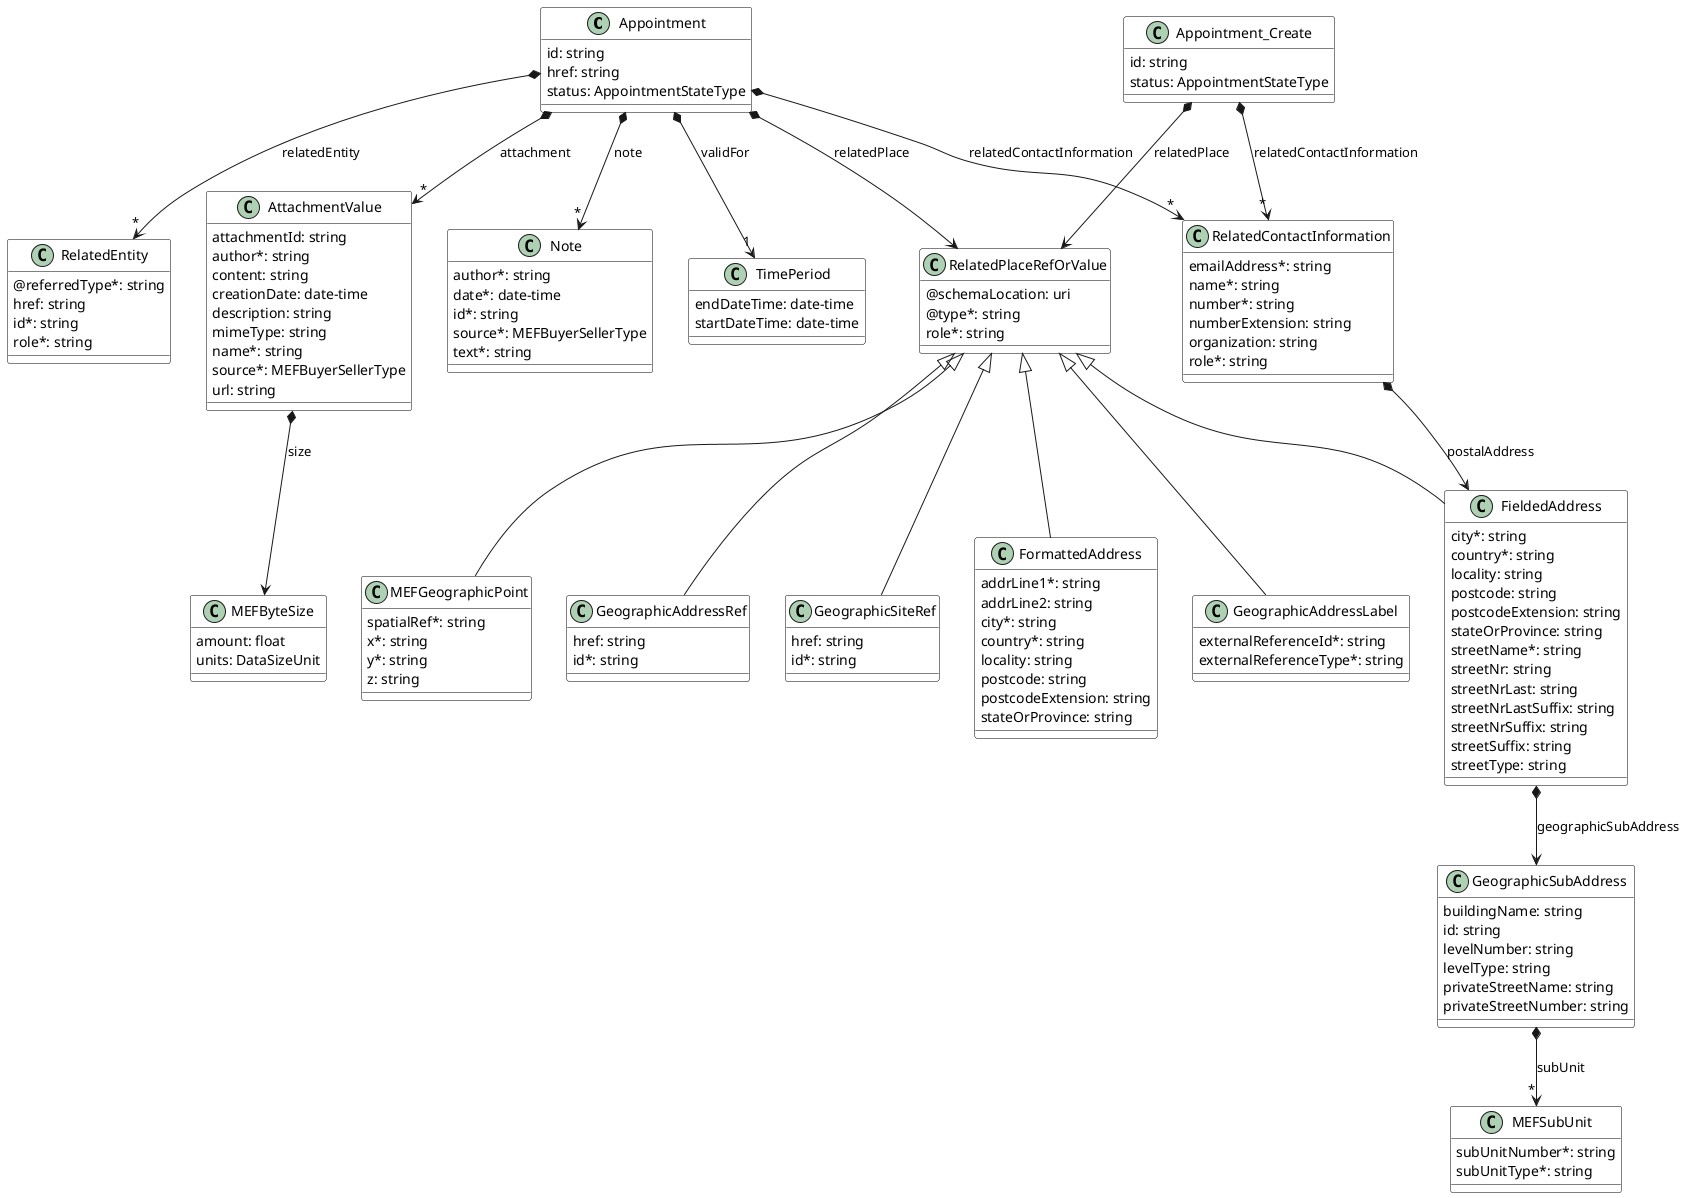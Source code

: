 @startuml
skinparam {
    ClassBackgroundColor White
    ClassBorderColor Black
}

class Appointment {

    id: string
    href: string
    status: AppointmentStateType
}

Appointment *-->"*" AttachmentValue : attachment
Appointment *-->"*" Note : note
Appointment *-->"*" RelatedEntity : relatedEntity
Appointment *--> RelatedPlaceRefOrValue : relatedPlace
Appointment *-->"1" TimePeriod : validFor
Appointment *-->"*" RelatedContactInformation : relatedContactInformation


class Appointment_Create {

    id: string
    status: AppointmentStateType
}

Appointment_Create *--> RelatedPlaceRefOrValue : relatedPlace
Appointment_Create *-->"*" RelatedContactInformation : relatedContactInformation




class AttachmentValue {

    attachmentId: string
    author*: string
    content: string
    creationDate: date-time
    description: string
    mimeType: string
    name*: string
    source*: MEFBuyerSellerType
    url: string
}

AttachmentValue *--> MEFByteSize : size

class FormattedAddress {

    addrLine1*: string
    addrLine2: string
    city*: string
    country*: string
    locality: string
    postcode: string
    postcodeExtension: string
    stateOrProvince: string
}
RelatedPlaceRefOrValue <|-- FormattedAddress

class GeographicAddressRef {

    href: string
    id*: string
}
RelatedPlaceRefOrValue <|-- GeographicAddressRef


class GeographicSiteRef {

    href: string
    id*: string
}
RelatedPlaceRefOrValue <|-- GeographicSiteRef



class GeographicSubAddress {

    buildingName: string
    id: string
    levelNumber: string
    levelType: string
    privateStreetName: string
    privateStreetNumber: string
}

GeographicSubAddress *-->"*" MEFSubUnit : subUnit


class MEFByteSize {

    amount: float
    units: DataSizeUnit
}



class MEFSubUnit {

    subUnitNumber*: string
    subUnitType*: string
}



class Note {

    author*: string
    date*: date-time
    id*: string
    source*: MEFBuyerSellerType
    text*: string
}





class FieldedAddress {

    city*: string
    country*: string
    locality: string
    postcode: string
    postcodeExtension: string
    stateOrProvince: string
    streetName*: string
    streetNr: string
    streetNrLast: string
    streetNrLastSuffix: string
    streetNrSuffix: string
    streetSuffix: string
    streetType: string
}
RelatedPlaceRefOrValue <|-- FieldedAddress

FieldedAddress *--> GeographicSubAddress : geographicSubAddress


class GeographicAddressLabel {

    externalReferenceId*: string
    externalReferenceType*: string
}
RelatedPlaceRefOrValue <|-- GeographicAddressLabel



class RelatedContactInformation {

    emailAddress*: string
    name*: string
    number*: string
    numberExtension: string
    organization: string
    role*: string
}

RelatedContactInformation *--> FieldedAddress : postalAddress


class RelatedEntity {

    @referredType*: string
    href: string
    id*: string
    role*: string
}



class RelatedPlaceRefOrValue {

    @schemaLocation: uri
    @type*: string
    role*: string
}


class TimePeriod {

    endDateTime: date-time
    startDateTime: date-time
}
class MEFGeographicPoint {

    spatialRef*: string
    x*: string
    y*: string
    z: string
}
RelatedPlaceRefOrValue <|-- MEFGeographicPoint


@enduml
